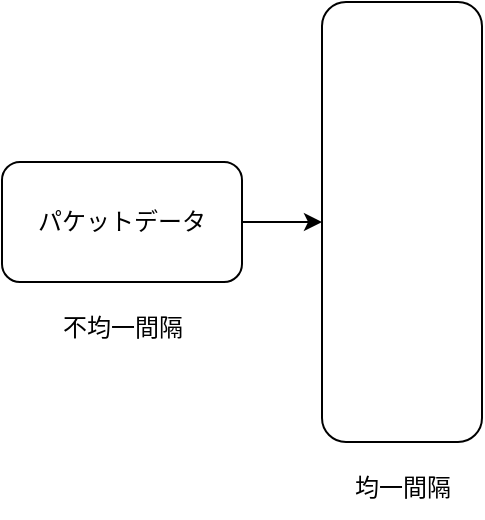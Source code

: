 <mxfile version="22.1.7" type="github">
  <diagram name="ページ1" id="fHjQXbyhqwzbF0dJYVGf">
    <mxGraphModel dx="1224" dy="776" grid="1" gridSize="10" guides="1" tooltips="1" connect="1" arrows="1" fold="1" page="1" pageScale="1" pageWidth="827" pageHeight="1169" math="0" shadow="0">
      <root>
        <mxCell id="0" />
        <mxCell id="1" parent="0" />
        <mxCell id="VL7MHuX0nqvEhs6e7Bde-4" value="" style="edgeStyle=orthogonalEdgeStyle;rounded=0;orthogonalLoop=1;jettySize=auto;html=1;" edge="1" parent="1" source="VL7MHuX0nqvEhs6e7Bde-2" target="VL7MHuX0nqvEhs6e7Bde-3">
          <mxGeometry relative="1" as="geometry" />
        </mxCell>
        <mxCell id="VL7MHuX0nqvEhs6e7Bde-2" value="パケットデータ" style="rounded=1;whiteSpace=wrap;html=1;" vertex="1" parent="1">
          <mxGeometry x="70" y="360" width="120" height="60" as="geometry" />
        </mxCell>
        <mxCell id="VL7MHuX0nqvEhs6e7Bde-3" value="" style="whiteSpace=wrap;html=1;rounded=1;" vertex="1" parent="1">
          <mxGeometry x="230" y="280" width="80" height="220" as="geometry" />
        </mxCell>
        <mxCell id="VL7MHuX0nqvEhs6e7Bde-5" value="不均一間隔" style="text;html=1;align=center;verticalAlign=middle;resizable=0;points=[];autosize=1;strokeColor=none;fillColor=none;" vertex="1" parent="1">
          <mxGeometry x="90" y="428" width="80" height="30" as="geometry" />
        </mxCell>
        <mxCell id="VL7MHuX0nqvEhs6e7Bde-6" value="均一間隔" style="text;html=1;align=center;verticalAlign=middle;resizable=0;points=[];autosize=1;strokeColor=none;fillColor=none;" vertex="1" parent="1">
          <mxGeometry x="235" y="508" width="70" height="30" as="geometry" />
        </mxCell>
      </root>
    </mxGraphModel>
  </diagram>
</mxfile>
